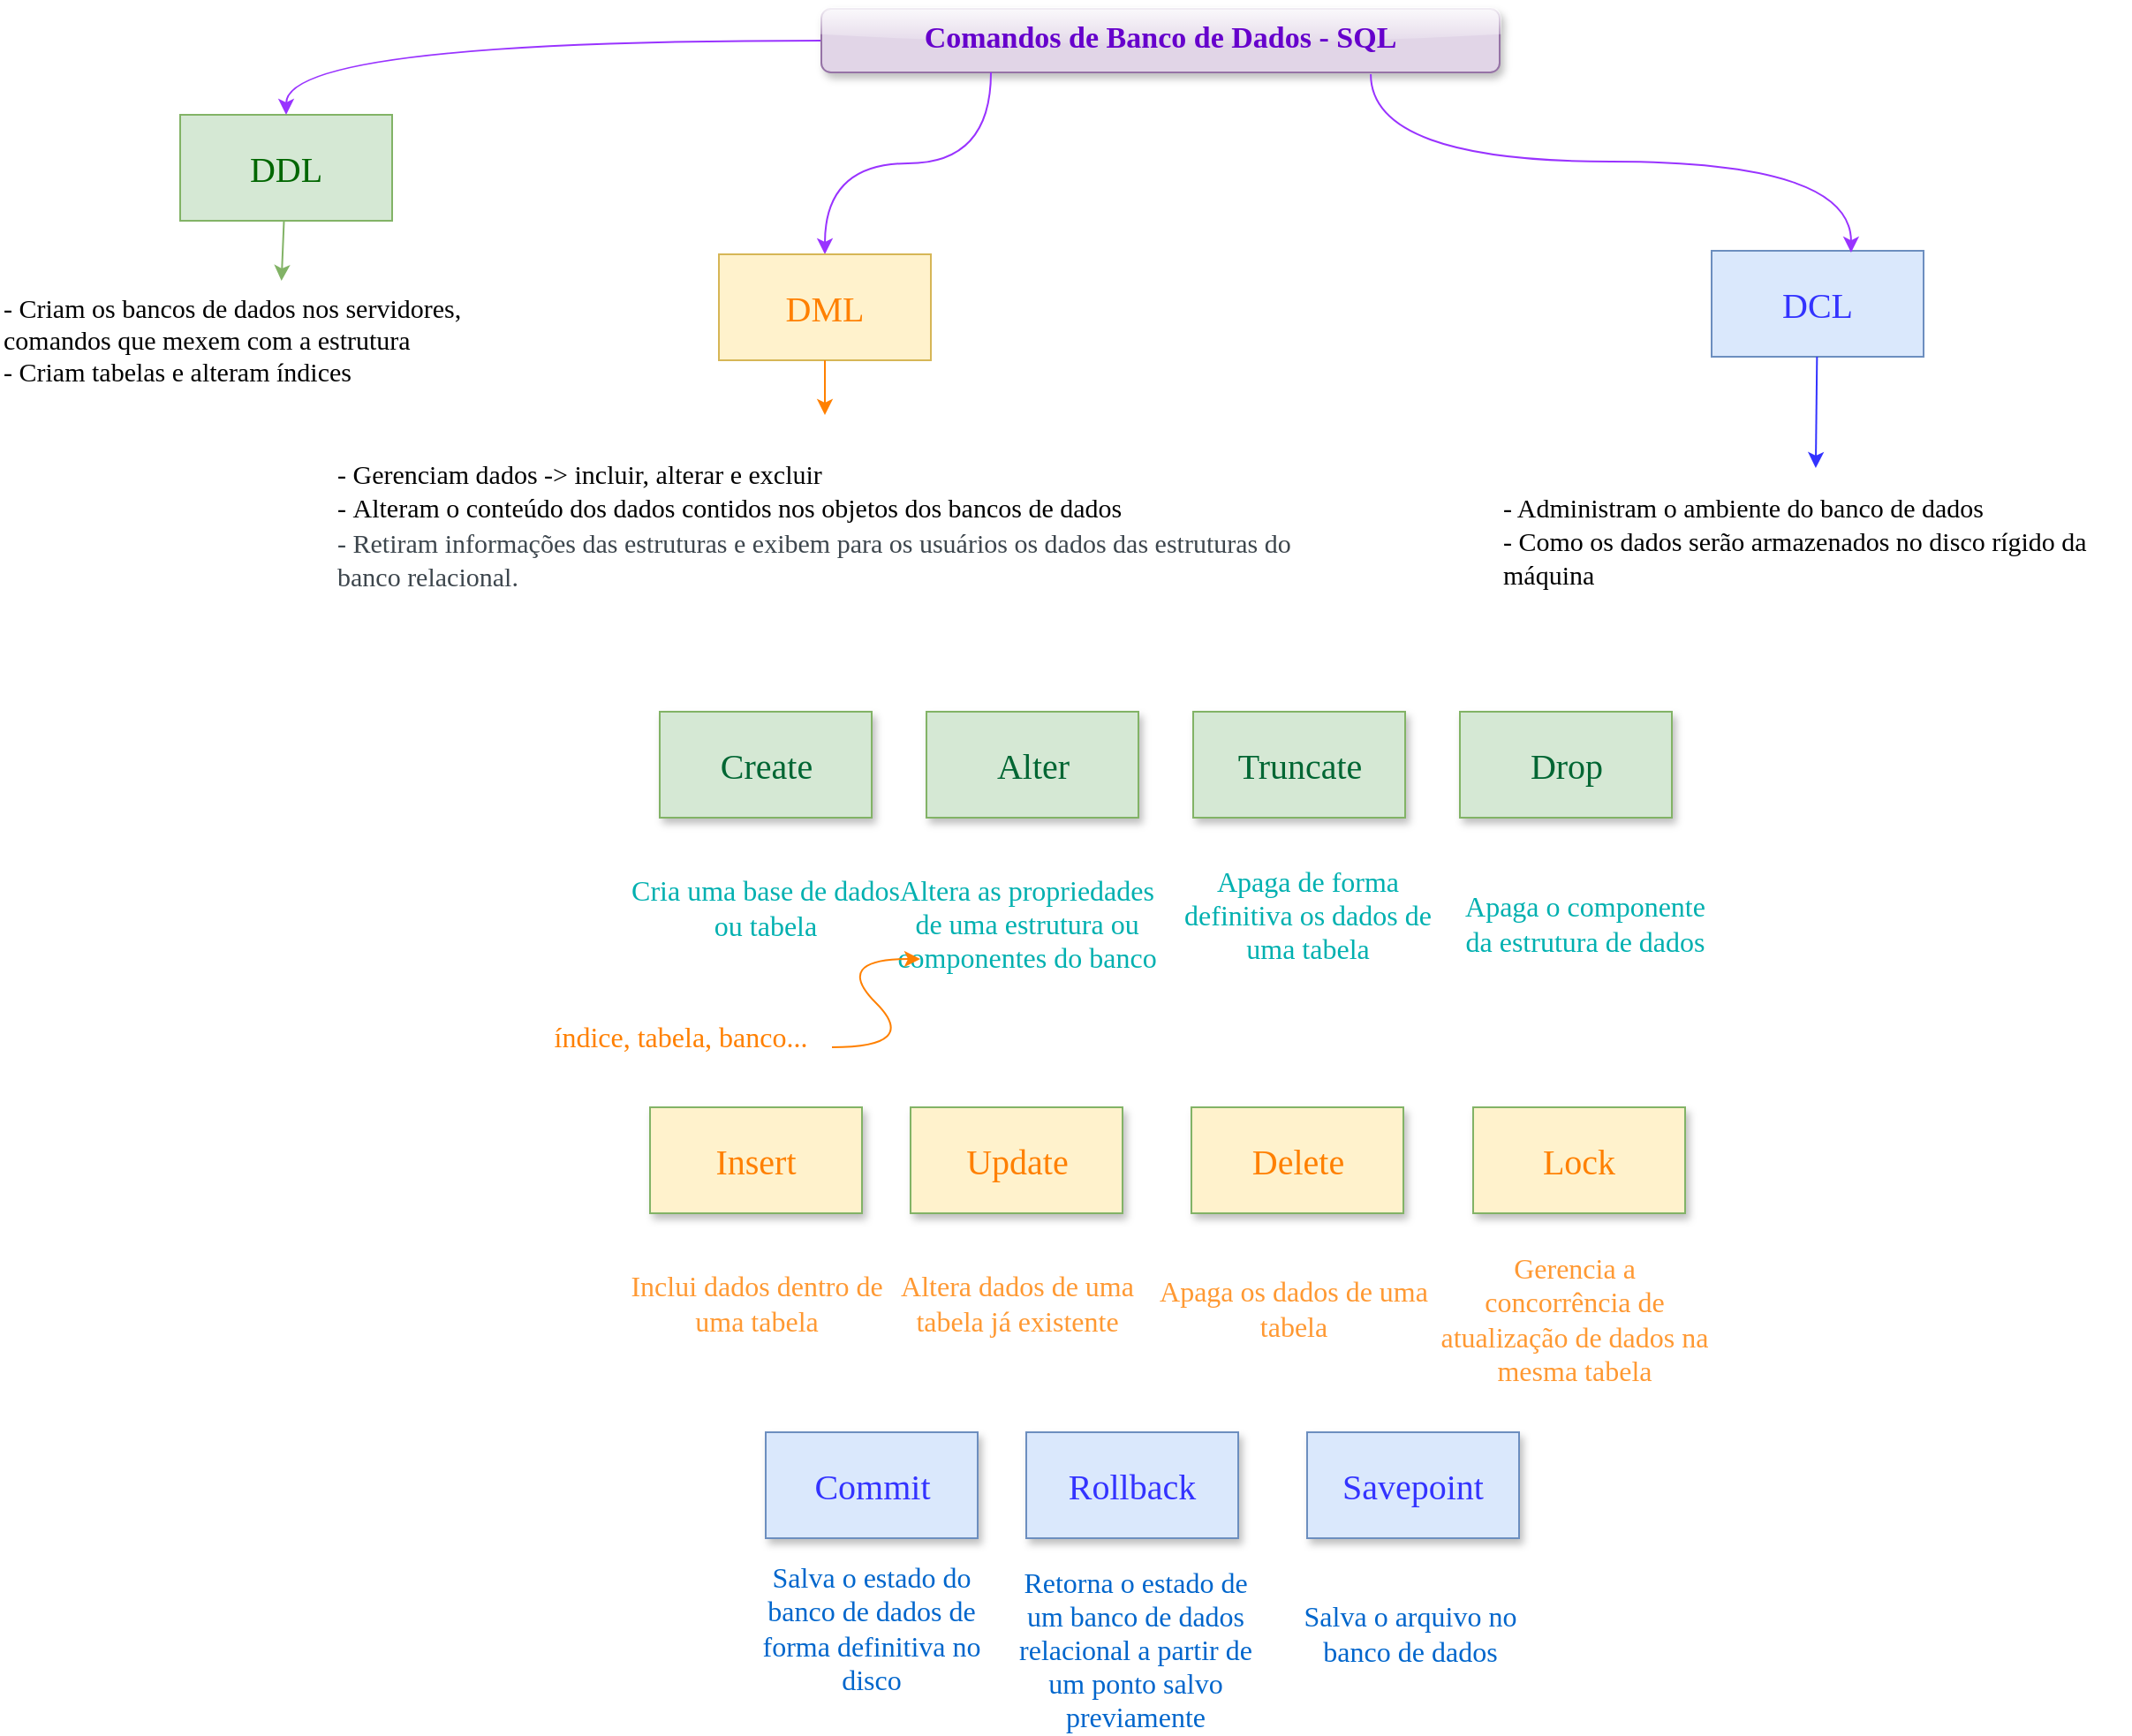 <mxfile version="20.4.0" type="github">
  <diagram id="2lYntNfgOz4Zp2xXQCv-" name="Página-1">
    <mxGraphModel dx="1720" dy="916" grid="0" gridSize="10" guides="1" tooltips="1" connect="1" arrows="1" fold="1" page="0" pageScale="1" pageWidth="827" pageHeight="1169" background="none" math="0" shadow="0">
      <root>
        <mxCell id="0" />
        <mxCell id="1" parent="0" />
        <mxCell id="KcA9sx5EcOgl9lJ91ylc-1" value="&lt;font color=&quot;#006600&quot; face=&quot;Lucida Console&quot; style=&quot;font-size: 20px;&quot;&gt;DDL&lt;/font&gt;" style="rounded=0;whiteSpace=wrap;html=1;fillColor=#d5e8d4;strokeColor=#82b366;labelBackgroundColor=none;" parent="1" vertex="1">
          <mxGeometry x="-228" y="-315" width="120" height="60" as="geometry" />
        </mxCell>
        <mxCell id="KcA9sx5EcOgl9lJ91ylc-20" value="" style="edgeStyle=orthogonalEdgeStyle;orthogonalLoop=1;jettySize=auto;html=1;strokeColor=#9933FF;fontFamily=Comic Sans MS;fontSize=16;fontColor=#CC00CC;curved=1;" parent="1" source="KcA9sx5EcOgl9lJ91ylc-3" target="KcA9sx5EcOgl9lJ91ylc-1" edge="1">
          <mxGeometry relative="1" as="geometry" />
        </mxCell>
        <mxCell id="KcA9sx5EcOgl9lJ91ylc-3" value="&lt;font style=&quot;font-size: 17px;&quot; color=&quot;#6600cc&quot;&gt;Comandos de Banco de Dados - SQL&lt;/font&gt;" style="text;whiteSpace=wrap;html=1;fontFamily=Comic Sans MS;fontSize=14;fontStyle=1;strokeColor=#9673a6;rounded=1;shadow=1;glass=1;fillColor=#e1d5e7;fillStyle=auto;align=center;" parent="1" vertex="1">
          <mxGeometry x="135" y="-375" width="384" height="36" as="geometry" />
        </mxCell>
        <mxCell id="KcA9sx5EcOgl9lJ91ylc-4" value="" style="endArrow=classic;html=1;rounded=0;fontFamily=Lucida Console;fontSize=20;fontColor=#FF8000;fillColor=#d5e8d4;strokeColor=#82b366;" parent="1" source="KcA9sx5EcOgl9lJ91ylc-1" target="KcA9sx5EcOgl9lJ91ylc-6" edge="1">
          <mxGeometry width="50" height="50" relative="1" as="geometry">
            <mxPoint x="541" y="80" as="sourcePoint" />
            <mxPoint x="623" y="80" as="targetPoint" />
          </mxGeometry>
        </mxCell>
        <mxCell id="KcA9sx5EcOgl9lJ91ylc-6" value="- Criam os bancos de dados nos servidores,&lt;br&gt;comandos que mexem com a estrutura&lt;br&gt;- Criam tabelas e alteram índices" style="text;html=1;resizable=0;autosize=1;align=left;verticalAlign=middle;points=[];fillColor=default;strokeColor=none;rounded=0;labelBackgroundColor=none;fontFamily=Comic Sans MS;fontSize=15;fontColor=#000000;fillStyle=dots;gradientColor=none;" parent="1" vertex="1">
          <mxGeometry x="-330" y="-221" width="316" height="66" as="geometry" />
        </mxCell>
        <mxCell id="KcA9sx5EcOgl9lJ91ylc-122" value="" style="edgeStyle=orthogonalEdgeStyle;curved=1;orthogonalLoop=1;jettySize=auto;html=1;strokeColor=#9933FF;exitX=0.25;exitY=1;exitDx=0;exitDy=0;fillColor=#e1d5e7;" parent="1" source="KcA9sx5EcOgl9lJ91ylc-3" target="KcA9sx5EcOgl9lJ91ylc-81" edge="1">
          <mxGeometry relative="1" as="geometry">
            <mxPoint x="200" y="-290.0" as="targetPoint" />
          </mxGeometry>
        </mxCell>
        <mxCell id="KcA9sx5EcOgl9lJ91ylc-81" value="&lt;font face=&quot;Lucida Console&quot; style=&quot;font-size: 20px;&quot; color=&quot;#ff8000&quot;&gt;DML&lt;/font&gt;" style="rounded=0;whiteSpace=wrap;html=1;fillColor=#fff2cc;strokeColor=#d6b656;labelBackgroundColor=none;" parent="1" vertex="1">
          <mxGeometry x="77" y="-236" width="120" height="60" as="geometry" />
        </mxCell>
        <mxCell id="KcA9sx5EcOgl9lJ91ylc-102" style="edgeStyle=orthogonalEdgeStyle;rounded=0;jumpSize=2;orthogonalLoop=1;jettySize=auto;html=1;exitX=0.5;exitY=1;exitDx=0;exitDy=0;strokeColor=#00CC66;fontFamily=Comic Sans MS;fontSize=16;fontColor=#6600CC;" parent="1" edge="1">
          <mxGeometry relative="1" as="geometry">
            <mxPoint x="778.5" y="205" as="sourcePoint" />
            <mxPoint x="778.5" y="205" as="targetPoint" />
          </mxGeometry>
        </mxCell>
        <mxCell id="KcA9sx5EcOgl9lJ91ylc-110" value="&lt;font color=&quot;#000000&quot;&gt;&lt;br&gt;&lt;/font&gt;" style="text;html=1;align=left;verticalAlign=middle;resizable=0;points=[];autosize=1;strokeColor=none;fillColor=none;fontSize=17;fontFamily=Comic Sans MS;fontColor=#CC00CC;rounded=0;" parent="1" vertex="1">
          <mxGeometry x="-218" y="371" width="18" height="32" as="geometry" />
        </mxCell>
        <mxCell id="KcA9sx5EcOgl9lJ91ylc-118" value="&lt;font style=&quot;font-size: 15px;&quot;&gt;&lt;font style=&quot;font-size: 15px;&quot; color=&quot;#000000&quot;&gt;- Gerenciam dados -&amp;gt; incluir, alterar e excluir&lt;br&gt;-&amp;nbsp;&lt;/font&gt;&lt;span style=&quot;color: rgb(0, 0, 0);&quot;&gt;Alteram o conteúdo dos dados contidos nos objetos dos bancos de dados&lt;/span&gt;&lt;font style=&quot;font-size: 15px;&quot; color=&quot;#000000&quot;&gt;&lt;br&gt;&lt;/font&gt;&lt;/font&gt;&lt;span style=&quot;color: rgb(61, 70, 77); font-size: 15px;&quot;&gt;&lt;font style=&quot;font-size: 15px;&quot;&gt;- Retiram informações das estruturas e exibem para os usuários os dados das estruturas do banco relacional.&lt;/font&gt;&lt;br&gt;&lt;/span&gt;" style="text;html=1;strokeColor=none;fillColor=none;align=left;verticalAlign=middle;whiteSpace=wrap;rounded=0;labelBackgroundColor=none;fontFamily=Comic Sans MS;fontSize=16;fontColor=#00B0B0;" parent="1" vertex="1">
          <mxGeometry x="-141" y="-145" width="556" height="123" as="geometry" />
        </mxCell>
        <mxCell id="KcA9sx5EcOgl9lJ91ylc-120" value="" style="endArrow=classic;html=1;rounded=0;strokeColor=#FF8000;" parent="1" source="KcA9sx5EcOgl9lJ91ylc-81" target="KcA9sx5EcOgl9lJ91ylc-118" edge="1">
          <mxGeometry width="50" height="50" relative="1" as="geometry">
            <mxPoint x="245" y="-55" as="sourcePoint" />
            <mxPoint x="-35" y="-127" as="targetPoint" />
          </mxGeometry>
        </mxCell>
        <mxCell id="KcA9sx5EcOgl9lJ91ylc-125" value="&lt;font color=&quot;#3333ff&quot; face=&quot;Lucida Console&quot; style=&quot;font-size: 20px;&quot;&gt;DCL&lt;/font&gt;" style="rounded=0;whiteSpace=wrap;html=1;fillColor=#dae8fc;strokeColor=#6c8ebf;labelBackgroundColor=none;" parent="1" vertex="1">
          <mxGeometry x="639" y="-238" width="120" height="60" as="geometry" />
        </mxCell>
        <mxCell id="KcA9sx5EcOgl9lJ91ylc-127" value="" style="edgeStyle=orthogonalEdgeStyle;curved=1;orthogonalLoop=1;jettySize=auto;html=1;strokeColor=#9933FF;exitX=0.81;exitY=1.028;exitDx=0;exitDy=0;fillColor=#e1d5e7;exitPerimeter=0;entryX=0.658;entryY=0.017;entryDx=0;entryDy=0;entryPerimeter=0;" parent="1" source="KcA9sx5EcOgl9lJ91ylc-3" target="KcA9sx5EcOgl9lJ91ylc-125" edge="1">
          <mxGeometry relative="1" as="geometry">
            <mxPoint x="560" y="-267" as="sourcePoint" />
            <mxPoint x="346" y="-169" as="targetPoint" />
          </mxGeometry>
        </mxCell>
        <mxCell id="KcA9sx5EcOgl9lJ91ylc-128" value="&lt;font style=&quot;font-size: 15px;&quot; color=&quot;#000000&quot;&gt;&lt;span style=&quot;&quot;&gt;- Administram o ambiente do banco de dados &lt;br&gt;- Como os dados serão armazenados no disco rígido da máquina&lt;/span&gt;&lt;/font&gt;" style="text;html=1;strokeColor=none;fillColor=none;align=left;verticalAlign=middle;whiteSpace=wrap;rounded=0;labelBackgroundColor=none;fontFamily=Comic Sans MS;fontSize=16;fontColor=#00B0B0;" parent="1" vertex="1">
          <mxGeometry x="519" y="-115" width="357" height="82" as="geometry" />
        </mxCell>
        <mxCell id="KcA9sx5EcOgl9lJ91ylc-131" value="" style="endArrow=classic;html=1;rounded=0;strokeColor=#3333FF;" parent="1" source="KcA9sx5EcOgl9lJ91ylc-125" target="KcA9sx5EcOgl9lJ91ylc-128" edge="1">
          <mxGeometry width="50" height="50" relative="1" as="geometry">
            <mxPoint x="147" y="-166" as="sourcePoint" />
            <mxPoint x="147" y="-135" as="targetPoint" />
          </mxGeometry>
        </mxCell>
        <mxCell id="KcA9sx5EcOgl9lJ91ylc-132" value="&lt;font color=&quot;#006633&quot; face=&quot;Lucida Console&quot; style=&quot;font-size: 20px;&quot;&gt;Create&lt;/font&gt;" style="rounded=0;whiteSpace=wrap;html=1;fillColor=#d5e8d4;strokeColor=#82b366;labelBackgroundColor=none;shadow=1;fillStyle=auto;fontSize=15;" parent="1" vertex="1">
          <mxGeometry x="43.5" y="23" width="120" height="60" as="geometry" />
        </mxCell>
        <mxCell id="KcA9sx5EcOgl9lJ91ylc-133" value="&lt;font color=&quot;#006633&quot; face=&quot;Lucida Console&quot; style=&quot;font-size: 20px;&quot;&gt;Alter&lt;/font&gt;" style="rounded=0;whiteSpace=wrap;html=1;fillColor=#d5e8d4;strokeColor=#82b366;labelBackgroundColor=none;shadow=1;fillStyle=auto;fontSize=15;" parent="1" vertex="1">
          <mxGeometry x="194.5" y="23" width="120" height="60" as="geometry" />
        </mxCell>
        <mxCell id="KcA9sx5EcOgl9lJ91ylc-134" value="&lt;font color=&quot;#006633&quot; face=&quot;Lucida Console&quot; style=&quot;font-size: 20px;&quot;&gt;Truncate&lt;/font&gt;" style="rounded=0;whiteSpace=wrap;html=1;fillColor=#d5e8d4;strokeColor=#82b366;labelBackgroundColor=none;shadow=1;fillStyle=auto;fontSize=15;" parent="1" vertex="1">
          <mxGeometry x="345.5" y="23" width="120" height="60" as="geometry" />
        </mxCell>
        <mxCell id="KcA9sx5EcOgl9lJ91ylc-135" value="&lt;font face=&quot;Lucida Console&quot; style=&quot;font-size: 20px;&quot;&gt;Drop&lt;/font&gt;" style="rounded=0;whiteSpace=wrap;html=1;fillColor=#d5e8d4;strokeColor=#82b366;labelBackgroundColor=none;shadow=1;fillStyle=auto;fontSize=15;fontColor=#006633;" parent="1" vertex="1">
          <mxGeometry x="496.5" y="23" width="120" height="60" as="geometry" />
        </mxCell>
        <mxCell id="KcA9sx5EcOgl9lJ91ylc-136" value="Cria uma base de dados ou tabela" style="text;html=1;strokeColor=none;fillColor=none;align=center;verticalAlign=middle;whiteSpace=wrap;rounded=0;labelBackgroundColor=none;fontFamily=Comic Sans MS;fontSize=16;fontColor=#00B0B0;fillStyle=auto;" parent="1" vertex="1">
          <mxGeometry x="26" y="102" width="155" height="64" as="geometry" />
        </mxCell>
        <mxCell id="KcA9sx5EcOgl9lJ91ylc-137" value="Altera as propriedades de uma estrutura ou componentes do banco" style="text;html=1;strokeColor=none;fillColor=none;align=center;verticalAlign=middle;whiteSpace=wrap;rounded=0;labelBackgroundColor=none;fontFamily=Comic Sans MS;fontSize=16;fontColor=#00B0B0;fillStyle=auto;" parent="1" vertex="1">
          <mxGeometry x="173.5" y="111" width="155" height="64" as="geometry" />
        </mxCell>
        <mxCell id="KcA9sx5EcOgl9lJ91ylc-138" value="Apaga de forma definitiva os dados de uma tabela" style="text;html=1;strokeColor=none;fillColor=none;align=center;verticalAlign=middle;whiteSpace=wrap;rounded=0;labelBackgroundColor=none;fontFamily=Comic Sans MS;fontSize=16;fontColor=#00B0B0;fillStyle=auto;" parent="1" vertex="1">
          <mxGeometry x="332.5" y="106" width="155" height="64" as="geometry" />
        </mxCell>
        <mxCell id="KcA9sx5EcOgl9lJ91ylc-139" value="Apaga o componente da estrutura de dados" style="text;html=1;strokeColor=none;fillColor=none;align=center;verticalAlign=middle;whiteSpace=wrap;rounded=0;labelBackgroundColor=none;fontFamily=Comic Sans MS;fontSize=16;fontColor=#00B0B0;fillStyle=auto;" parent="1" vertex="1">
          <mxGeometry x="489.5" y="111" width="155" height="64" as="geometry" />
        </mxCell>
        <mxCell id="KcA9sx5EcOgl9lJ91ylc-141" value="" style="curved=1;endArrow=classic;html=1;rounded=0;fontFamily=Comic Sans MS;fontSize=16;fontColor=#FF8000;strokeColor=#FF8000;" parent="1" edge="1">
          <mxGeometry width="50" height="50" relative="1" as="geometry">
            <mxPoint x="141" y="213" as="sourcePoint" />
            <mxPoint x="191" y="163" as="targetPoint" />
            <Array as="points">
              <mxPoint x="191" y="213" />
              <mxPoint x="141" y="163" />
            </Array>
          </mxGeometry>
        </mxCell>
        <mxCell id="KcA9sx5EcOgl9lJ91ylc-143" value="&lt;font color=&quot;#ff8000&quot;&gt;índice, tabela, banco...&lt;/font&gt;" style="text;html=1;align=center;verticalAlign=middle;resizable=0;points=[];autosize=1;strokeColor=none;fillColor=none;fontSize=16;fontFamily=Comic Sans MS;fontColor=#00B0B0;fillStyle=auto;" parent="1" vertex="1">
          <mxGeometry x="-36" y="191" width="181" height="31" as="geometry" />
        </mxCell>
        <mxCell id="KcA9sx5EcOgl9lJ91ylc-144" value="&lt;font color=&quot;#ff8000&quot; face=&quot;Lucida Console&quot; style=&quot;font-size: 20px;&quot;&gt;Insert&lt;/font&gt;" style="rounded=0;whiteSpace=wrap;html=1;fillColor=#FFF2CC;strokeColor=#82b366;labelBackgroundColor=none;shadow=1;fillStyle=auto;fontSize=15;" parent="1" vertex="1">
          <mxGeometry x="38" y="247" width="120" height="60" as="geometry" />
        </mxCell>
        <mxCell id="KcA9sx5EcOgl9lJ91ylc-148" value="&lt;font color=&quot;#ff9933&quot;&gt;Inclui dados dentro de uma tabela&lt;/font&gt;" style="text;html=1;strokeColor=none;fillColor=none;align=center;verticalAlign=middle;whiteSpace=wrap;rounded=0;labelBackgroundColor=none;fontFamily=Comic Sans MS;fontSize=16;fontColor=#00B0B0;fillStyle=auto;" parent="1" vertex="1">
          <mxGeometry x="20.5" y="326" width="155" height="64" as="geometry" />
        </mxCell>
        <mxCell id="KcA9sx5EcOgl9lJ91ylc-150" value="Apaga os dados de uma tabela" style="text;html=1;strokeColor=none;fillColor=none;align=center;verticalAlign=middle;whiteSpace=wrap;rounded=0;labelBackgroundColor=none;fontFamily=Comic Sans MS;fontSize=16;fontColor=#FF9933;fillStyle=auto;" parent="1" vertex="1">
          <mxGeometry x="325" y="329" width="155" height="64" as="geometry" />
        </mxCell>
        <mxCell id="KcA9sx5EcOgl9lJ91ylc-151" value="Gerencia a concorrência de atualização de dados na mesma tabela" style="text;html=1;strokeColor=none;fillColor=none;align=center;verticalAlign=middle;whiteSpace=wrap;rounded=0;labelBackgroundColor=none;fontFamily=Comic Sans MS;fontSize=16;fontColor=#FF9933;fillStyle=auto;" parent="1" vertex="1">
          <mxGeometry x="484" y="335" width="155" height="64" as="geometry" />
        </mxCell>
        <mxCell id="KcA9sx5EcOgl9lJ91ylc-153" value="&lt;font color=&quot;#ff8000&quot; face=&quot;Lucida Console&quot; style=&quot;font-size: 20px;&quot;&gt;Update&lt;/font&gt;" style="rounded=0;whiteSpace=wrap;html=1;fillColor=#FFF2CC;strokeColor=#82b366;labelBackgroundColor=none;shadow=1;fillStyle=auto;fontSize=15;" parent="1" vertex="1">
          <mxGeometry x="185.5" y="247" width="120" height="60" as="geometry" />
        </mxCell>
        <mxCell id="KcA9sx5EcOgl9lJ91ylc-155" value="Altera dados de uma tabela já existente" style="text;html=1;strokeColor=none;fillColor=none;align=center;verticalAlign=middle;whiteSpace=wrap;rounded=0;labelBackgroundColor=none;fontFamily=Comic Sans MS;fontSize=16;fontColor=#FF9933;fillStyle=auto;" parent="1" vertex="1">
          <mxGeometry x="173.75" y="326" width="143.5" height="64" as="geometry" />
        </mxCell>
        <mxCell id="KcA9sx5EcOgl9lJ91ylc-156" value="&lt;font color=&quot;#ff8000&quot; face=&quot;Lucida Console&quot; style=&quot;font-size: 20px;&quot;&gt;Delete&lt;/font&gt;" style="rounded=0;whiteSpace=wrap;html=1;fillColor=#FFF2CC;strokeColor=#82b366;labelBackgroundColor=none;shadow=1;fillStyle=auto;fontSize=15;" parent="1" vertex="1">
          <mxGeometry x="344.5" y="247" width="120" height="60" as="geometry" />
        </mxCell>
        <mxCell id="KcA9sx5EcOgl9lJ91ylc-157" value="&lt;font color=&quot;#ff8000&quot; face=&quot;Lucida Console&quot; style=&quot;font-size: 20px;&quot;&gt;Lock&lt;/font&gt;" style="rounded=0;whiteSpace=wrap;html=1;fillColor=#FFF2CC;strokeColor=#82b366;labelBackgroundColor=none;shadow=1;fillStyle=auto;fontSize=15;" parent="1" vertex="1">
          <mxGeometry x="504" y="247" width="120" height="60" as="geometry" />
        </mxCell>
        <mxCell id="KcA9sx5EcOgl9lJ91ylc-158" value="&lt;font color=&quot;#3333ff&quot; face=&quot;Lucida Console&quot; style=&quot;font-size: 20px;&quot;&gt;Commit&lt;/font&gt;" style="rounded=0;whiteSpace=wrap;html=1;fillColor=#dae8fc;strokeColor=#6c8ebf;labelBackgroundColor=none;shadow=1;fillStyle=auto;fontSize=15;" parent="1" vertex="1">
          <mxGeometry x="103.5" y="431" width="120" height="60" as="geometry" />
        </mxCell>
        <mxCell id="KcA9sx5EcOgl9lJ91ylc-159" value="&lt;font color=&quot;#0066cc&quot;&gt;Salva o estado do banco de dados de forma definitiva no disco&lt;/font&gt;" style="text;html=1;strokeColor=none;fillColor=none;align=center;verticalAlign=middle;whiteSpace=wrap;rounded=0;labelBackgroundColor=none;fontFamily=Comic Sans MS;fontSize=16;fontColor=#00B0B0;fillStyle=auto;" parent="1" vertex="1">
          <mxGeometry x="86" y="510" width="155" height="64" as="geometry" />
        </mxCell>
        <mxCell id="KcA9sx5EcOgl9lJ91ylc-160" value="&lt;font color=&quot;#0066cc&quot;&gt;Salva o arquivo no banco de dados&lt;/font&gt;" style="text;html=1;strokeColor=none;fillColor=none;align=center;verticalAlign=middle;whiteSpace=wrap;rounded=0;labelBackgroundColor=none;fontFamily=Comic Sans MS;fontSize=16;fontColor=#FF9933;fillStyle=auto;" parent="1" vertex="1">
          <mxGeometry x="390.5" y="513" width="155" height="64" as="geometry" />
        </mxCell>
        <mxCell id="KcA9sx5EcOgl9lJ91ylc-162" value="&lt;font color=&quot;#3333ff&quot; face=&quot;Lucida Console&quot; style=&quot;font-size: 20px;&quot;&gt;Rollback&lt;/font&gt;" style="rounded=0;whiteSpace=wrap;html=1;fillColor=#dae8fc;strokeColor=#6c8ebf;labelBackgroundColor=none;shadow=1;fillStyle=auto;fontSize=15;" parent="1" vertex="1">
          <mxGeometry x="251" y="431" width="120" height="60" as="geometry" />
        </mxCell>
        <mxCell id="KcA9sx5EcOgl9lJ91ylc-163" value="&lt;font color=&quot;#0066cc&quot;&gt;Retorna o estado de um banco de dados relacional a partir de um ponto salvo previamente&lt;/font&gt;" style="text;html=1;strokeColor=none;fillColor=none;align=center;verticalAlign=middle;whiteSpace=wrap;rounded=0;labelBackgroundColor=none;fontFamily=Comic Sans MS;fontSize=16;fontColor=#FF9933;fillStyle=auto;" parent="1" vertex="1">
          <mxGeometry x="241" y="522" width="143.5" height="64" as="geometry" />
        </mxCell>
        <mxCell id="KcA9sx5EcOgl9lJ91ylc-164" value="&lt;font color=&quot;#3333ff&quot; face=&quot;Lucida Console&quot; style=&quot;font-size: 20px;&quot;&gt;Savepoint&lt;/font&gt;" style="rounded=0;whiteSpace=wrap;html=1;fillColor=#dae8fc;strokeColor=#6c8ebf;labelBackgroundColor=none;shadow=1;fillStyle=auto;fontSize=15;" parent="1" vertex="1">
          <mxGeometry x="410" y="431" width="120" height="60" as="geometry" />
        </mxCell>
      </root>
    </mxGraphModel>
  </diagram>
</mxfile>
